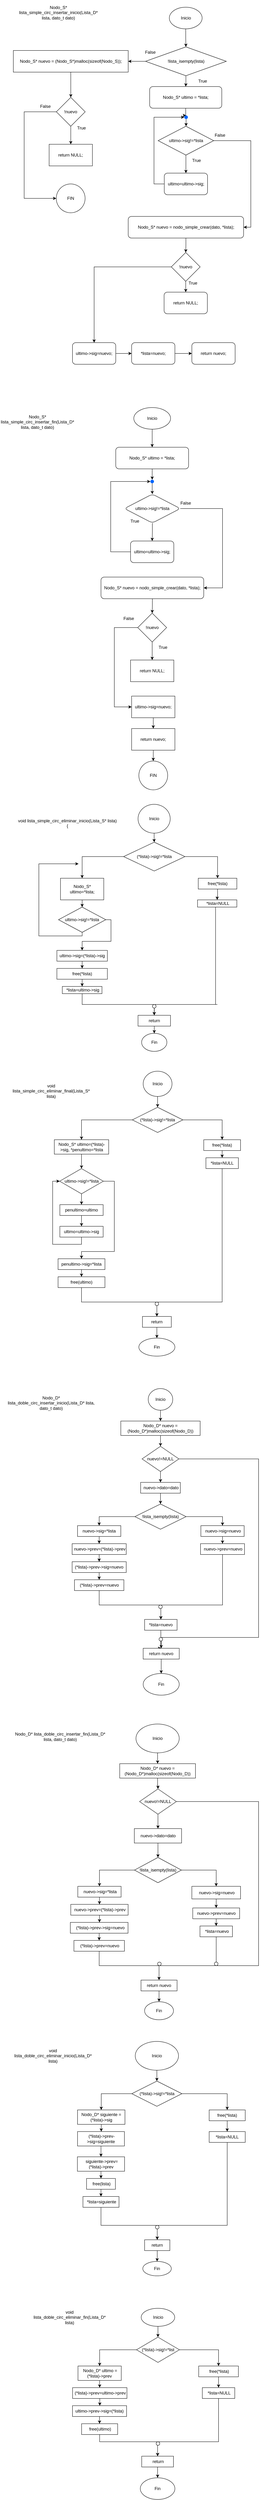 <mxfile version="26.0.14">
  <diagram name="Page-1" id="cGJSTHXzaGIy-OqqEJhi">
    <mxGraphModel dx="1388" dy="677" grid="1" gridSize="10" guides="1" tooltips="1" connect="1" arrows="1" fold="1" page="1" pageScale="1" pageWidth="850" pageHeight="1100" math="0" shadow="0">
      <root>
        <mxCell id="0" />
        <mxCell id="1" parent="0" />
        <mxCell id="L28zruEC3V3VE3ujbXbj-14" style="edgeStyle=orthogonalEdgeStyle;rounded=0;orthogonalLoop=1;jettySize=auto;html=1;" parent="1" source="L28zruEC3V3VE3ujbXbj-1" target="L28zruEC3V3VE3ujbXbj-2" edge="1">
          <mxGeometry relative="1" as="geometry" />
        </mxCell>
        <mxCell id="L28zruEC3V3VE3ujbXbj-1" value="Inicio" style="ellipse;whiteSpace=wrap;html=1;" parent="1" vertex="1">
          <mxGeometry x="472.5" y="50" width="91" height="60" as="geometry" />
        </mxCell>
        <mxCell id="L28zruEC3V3VE3ujbXbj-15" style="edgeStyle=orthogonalEdgeStyle;rounded=0;orthogonalLoop=1;jettySize=auto;html=1;" parent="1" source="L28zruEC3V3VE3ujbXbj-2" target="L28zruEC3V3VE3ujbXbj-3" edge="1">
          <mxGeometry relative="1" as="geometry" />
        </mxCell>
        <mxCell id="L28zruEC3V3VE3ujbXbj-31" value="" style="edgeStyle=orthogonalEdgeStyle;rounded=0;orthogonalLoop=1;jettySize=auto;html=1;" parent="1" source="L28zruEC3V3VE3ujbXbj-2" target="L28zruEC3V3VE3ujbXbj-30" edge="1">
          <mxGeometry relative="1" as="geometry" />
        </mxCell>
        <mxCell id="L28zruEC3V3VE3ujbXbj-2" value="!lista_isempty(lista)" style="rhombus;whiteSpace=wrap;html=1;" parent="1" vertex="1">
          <mxGeometry x="406.5" y="160" width="224" height="80" as="geometry" />
        </mxCell>
        <mxCell id="EPudLOtTgSkmCuxgEKr2-2" style="edgeStyle=orthogonalEdgeStyle;rounded=0;orthogonalLoop=1;jettySize=auto;html=1;entryX=0.5;entryY=0;entryDx=0;entryDy=0;" parent="1" source="L28zruEC3V3VE3ujbXbj-3" target="EPudLOtTgSkmCuxgEKr2-1" edge="1">
          <mxGeometry relative="1" as="geometry" />
        </mxCell>
        <mxCell id="L28zruEC3V3VE3ujbXbj-3" value="Nodo_S* ultimo = *lista;" style="rounded=1;whiteSpace=wrap;html=1;" parent="1" vertex="1">
          <mxGeometry x="418" y="270" width="200" height="60" as="geometry" />
        </mxCell>
        <mxCell id="L28zruEC3V3VE3ujbXbj-20" style="edgeStyle=orthogonalEdgeStyle;rounded=0;orthogonalLoop=1;jettySize=auto;html=1;entryX=0;entryY=0.5;entryDx=0;entryDy=0;exitX=0;exitY=0.5;exitDx=0;exitDy=0;" parent="1" source="L28zruEC3V3VE3ujbXbj-5" target="EPudLOtTgSkmCuxgEKr2-1" edge="1">
          <mxGeometry relative="1" as="geometry">
            <Array as="points">
              <mxPoint x="430" y="540" />
              <mxPoint x="430" y="355" />
            </Array>
          </mxGeometry>
        </mxCell>
        <mxCell id="L28zruEC3V3VE3ujbXbj-5" value="ultimo=ultimo-&amp;gt;sig;" style="rounded=1;whiteSpace=wrap;html=1;" parent="1" vertex="1">
          <mxGeometry x="458.5" y="510" width="120" height="60" as="geometry" />
        </mxCell>
        <mxCell id="L28zruEC3V3VE3ujbXbj-17" style="edgeStyle=orthogonalEdgeStyle;rounded=0;orthogonalLoop=1;jettySize=auto;html=1;" parent="1" source="L28zruEC3V3VE3ujbXbj-6" target="L28zruEC3V3VE3ujbXbj-5" edge="1">
          <mxGeometry relative="1" as="geometry" />
        </mxCell>
        <mxCell id="L28zruEC3V3VE3ujbXbj-21" style="edgeStyle=orthogonalEdgeStyle;rounded=0;orthogonalLoop=1;jettySize=auto;html=1;entryX=1;entryY=0.5;entryDx=0;entryDy=0;exitX=1;exitY=0.5;exitDx=0;exitDy=0;" parent="1" source="L28zruEC3V3VE3ujbXbj-6" target="L28zruEC3V3VE3ujbXbj-7" edge="1">
          <mxGeometry relative="1" as="geometry" />
        </mxCell>
        <mxCell id="L28zruEC3V3VE3ujbXbj-6" value="ultimo-&amp;gt;sig!=*lista" style="rhombus;whiteSpace=wrap;html=1;" parent="1" vertex="1">
          <mxGeometry x="441.5" y="380" width="154" height="80" as="geometry" />
        </mxCell>
        <mxCell id="L28zruEC3V3VE3ujbXbj-19" style="edgeStyle=orthogonalEdgeStyle;rounded=0;orthogonalLoop=1;jettySize=auto;html=1;" parent="1" source="L28zruEC3V3VE3ujbXbj-7" target="L28zruEC3V3VE3ujbXbj-8" edge="1">
          <mxGeometry relative="1" as="geometry" />
        </mxCell>
        <mxCell id="L28zruEC3V3VE3ujbXbj-7" value="Nodo_S* nuevo = nodo_simple_crear(dato, *lista);" style="rounded=1;whiteSpace=wrap;html=1;" parent="1" vertex="1">
          <mxGeometry x="358.5" y="630" width="320" height="60" as="geometry" />
        </mxCell>
        <mxCell id="L28zruEC3V3VE3ujbXbj-25" style="edgeStyle=orthogonalEdgeStyle;rounded=0;orthogonalLoop=1;jettySize=auto;html=1;" parent="1" source="L28zruEC3V3VE3ujbXbj-8" target="L28zruEC3V3VE3ujbXbj-9" edge="1">
          <mxGeometry relative="1" as="geometry" />
        </mxCell>
        <mxCell id="L28zruEC3V3VE3ujbXbj-27" style="edgeStyle=orthogonalEdgeStyle;rounded=0;orthogonalLoop=1;jettySize=auto;html=1;" parent="1" source="L28zruEC3V3VE3ujbXbj-8" target="L28zruEC3V3VE3ujbXbj-10" edge="1">
          <mxGeometry relative="1" as="geometry" />
        </mxCell>
        <mxCell id="L28zruEC3V3VE3ujbXbj-8" value="!nuevo" style="rhombus;whiteSpace=wrap;html=1;" parent="1" vertex="1">
          <mxGeometry x="478" y="730" width="80" height="80" as="geometry" />
        </mxCell>
        <mxCell id="L28zruEC3V3VE3ujbXbj-9" value="return NULL;" style="rounded=1;whiteSpace=wrap;html=1;" parent="1" vertex="1">
          <mxGeometry x="458" y="840" width="120" height="60" as="geometry" />
        </mxCell>
        <mxCell id="L28zruEC3V3VE3ujbXbj-42" style="edgeStyle=orthogonalEdgeStyle;rounded=0;orthogonalLoop=1;jettySize=auto;html=1;exitX=1;exitY=0.5;exitDx=0;exitDy=0;" parent="1" source="L28zruEC3V3VE3ujbXbj-10" target="L28zruEC3V3VE3ujbXbj-12" edge="1">
          <mxGeometry relative="1" as="geometry" />
        </mxCell>
        <mxCell id="L28zruEC3V3VE3ujbXbj-10" value="ultimo-&amp;gt;sig=nuevo;" style="rounded=1;whiteSpace=wrap;html=1;" parent="1" vertex="1">
          <mxGeometry x="204" y="980" width="120" height="60" as="geometry" />
        </mxCell>
        <mxCell id="L28zruEC3V3VE3ujbXbj-11" value="return nuevo;" style="rounded=1;whiteSpace=wrap;html=1;" parent="1" vertex="1">
          <mxGeometry x="535" y="980" width="120" height="60" as="geometry" />
        </mxCell>
        <mxCell id="L28zruEC3V3VE3ujbXbj-28" style="edgeStyle=orthogonalEdgeStyle;rounded=0;orthogonalLoop=1;jettySize=auto;html=1;" parent="1" source="L28zruEC3V3VE3ujbXbj-12" target="L28zruEC3V3VE3ujbXbj-11" edge="1">
          <mxGeometry relative="1" as="geometry" />
        </mxCell>
        <mxCell id="L28zruEC3V3VE3ujbXbj-12" value="*lista=nuevo;" style="rounded=1;whiteSpace=wrap;html=1;" parent="1" vertex="1">
          <mxGeometry x="368" y="980" width="120" height="60" as="geometry" />
        </mxCell>
        <mxCell id="EPudLOtTgSkmCuxgEKr2-5" style="edgeStyle=orthogonalEdgeStyle;rounded=0;orthogonalLoop=1;jettySize=auto;html=1;entryX=0.5;entryY=0;entryDx=0;entryDy=0;" parent="1" source="L28zruEC3V3VE3ujbXbj-13" target="EPudLOtTgSkmCuxgEKr2-4" edge="1">
          <mxGeometry relative="1" as="geometry" />
        </mxCell>
        <mxCell id="L28zruEC3V3VE3ujbXbj-13" value="Nodo_S* ultimo = *lista;" style="rounded=1;whiteSpace=wrap;html=1;" parent="1" vertex="1">
          <mxGeometry x="324" y="1270" width="202" height="60" as="geometry" />
        </mxCell>
        <mxCell id="L28zruEC3V3VE3ujbXbj-22" value="True" style="text;html=1;align=center;verticalAlign=middle;whiteSpace=wrap;rounded=0;" parent="1" vertex="1">
          <mxGeometry x="518" y="460" width="60" height="30" as="geometry" />
        </mxCell>
        <mxCell id="L28zruEC3V3VE3ujbXbj-23" value="False" style="text;html=1;align=center;verticalAlign=middle;whiteSpace=wrap;rounded=0;" parent="1" vertex="1">
          <mxGeometry x="583" y="390" width="60" height="30" as="geometry" />
        </mxCell>
        <mxCell id="L28zruEC3V3VE3ujbXbj-29" value="True" style="text;html=1;align=center;verticalAlign=middle;whiteSpace=wrap;rounded=0;" parent="1" vertex="1">
          <mxGeometry x="535" y="240" width="60" height="30" as="geometry" />
        </mxCell>
        <mxCell id="L28zruEC3V3VE3ujbXbj-34" value="" style="edgeStyle=orthogonalEdgeStyle;rounded=0;orthogonalLoop=1;jettySize=auto;html=1;" parent="1" source="L28zruEC3V3VE3ujbXbj-30" target="L28zruEC3V3VE3ujbXbj-33" edge="1">
          <mxGeometry relative="1" as="geometry" />
        </mxCell>
        <mxCell id="L28zruEC3V3VE3ujbXbj-30" value="Nodo_S* nuevo = (Nodo_S*)malloc(sizeof(Nodo_S));" style="whiteSpace=wrap;html=1;" parent="1" vertex="1">
          <mxGeometry x="40" y="170" width="318.5" height="60" as="geometry" />
        </mxCell>
        <mxCell id="L28zruEC3V3VE3ujbXbj-32" value="False" style="text;html=1;align=center;verticalAlign=middle;whiteSpace=wrap;rounded=0;" parent="1" vertex="1">
          <mxGeometry x="390" y="160" width="60" height="30" as="geometry" />
        </mxCell>
        <mxCell id="L28zruEC3V3VE3ujbXbj-36" value="" style="edgeStyle=orthogonalEdgeStyle;rounded=0;orthogonalLoop=1;jettySize=auto;html=1;" parent="1" source="L28zruEC3V3VE3ujbXbj-33" target="L28zruEC3V3VE3ujbXbj-35" edge="1">
          <mxGeometry relative="1" as="geometry" />
        </mxCell>
        <mxCell id="L28zruEC3V3VE3ujbXbj-38" style="edgeStyle=orthogonalEdgeStyle;rounded=0;orthogonalLoop=1;jettySize=auto;html=1;entryX=0;entryY=0.5;entryDx=0;entryDy=0;exitX=0;exitY=0.5;exitDx=0;exitDy=0;" parent="1" source="L28zruEC3V3VE3ujbXbj-33" target="L28zruEC3V3VE3ujbXbj-37" edge="1">
          <mxGeometry relative="1" as="geometry">
            <Array as="points">
              <mxPoint x="70" y="340" />
              <mxPoint x="70" y="580" />
            </Array>
          </mxGeometry>
        </mxCell>
        <mxCell id="L28zruEC3V3VE3ujbXbj-33" value="!nuevo" style="rhombus;whiteSpace=wrap;html=1;" parent="1" vertex="1">
          <mxGeometry x="159.25" y="300" width="80" height="80" as="geometry" />
        </mxCell>
        <mxCell id="L28zruEC3V3VE3ujbXbj-35" value="return NULL;" style="whiteSpace=wrap;html=1;" parent="1" vertex="1">
          <mxGeometry x="139.25" y="430" width="120" height="60" as="geometry" />
        </mxCell>
        <mxCell id="L28zruEC3V3VE3ujbXbj-37" value="FIN" style="ellipse;whiteSpace=wrap;html=1;aspect=fixed;" parent="1" vertex="1">
          <mxGeometry x="159" y="540" width="80" height="80" as="geometry" />
        </mxCell>
        <mxCell id="L28zruEC3V3VE3ujbXbj-39" value="False" style="text;html=1;align=center;verticalAlign=middle;whiteSpace=wrap;rounded=0;" parent="1" vertex="1">
          <mxGeometry x="99" y="310" width="60" height="30" as="geometry" />
        </mxCell>
        <mxCell id="L28zruEC3V3VE3ujbXbj-40" value="True" style="text;html=1;align=center;verticalAlign=middle;whiteSpace=wrap;rounded=0;" parent="1" vertex="1">
          <mxGeometry x="199" y="370" width="60" height="30" as="geometry" />
        </mxCell>
        <mxCell id="L28zruEC3V3VE3ujbXbj-45" style="edgeStyle=orthogonalEdgeStyle;rounded=0;orthogonalLoop=1;jettySize=auto;html=1;" parent="1" source="L28zruEC3V3VE3ujbXbj-43" target="L28zruEC3V3VE3ujbXbj-13" edge="1">
          <mxGeometry relative="1" as="geometry" />
        </mxCell>
        <mxCell id="L28zruEC3V3VE3ujbXbj-43" value="Inicio" style="ellipse;whiteSpace=wrap;html=1;" parent="1" vertex="1">
          <mxGeometry x="374" y="1160" width="102" height="60" as="geometry" />
        </mxCell>
        <mxCell id="L28zruEC3V3VE3ujbXbj-55" style="edgeStyle=orthogonalEdgeStyle;rounded=0;orthogonalLoop=1;jettySize=auto;html=1;entryX=0;entryY=0.5;entryDx=0;entryDy=0;exitX=0;exitY=0.5;exitDx=0;exitDy=0;" parent="1" source="L28zruEC3V3VE3ujbXbj-44" target="EPudLOtTgSkmCuxgEKr2-4" edge="1">
          <mxGeometry relative="1" as="geometry">
            <Array as="points">
              <mxPoint x="310" y="1560" />
              <mxPoint x="310" y="1365" />
            </Array>
          </mxGeometry>
        </mxCell>
        <mxCell id="L28zruEC3V3VE3ujbXbj-44" value="ultimo=ultimo-&amp;gt;sig;" style="rounded=1;whiteSpace=wrap;html=1;" parent="1" vertex="1">
          <mxGeometry x="365" y="1530" width="120" height="60" as="geometry" />
        </mxCell>
        <mxCell id="L28zruEC3V3VE3ujbXbj-57" style="edgeStyle=orthogonalEdgeStyle;rounded=0;orthogonalLoop=1;jettySize=auto;html=1;" parent="1" source="L28zruEC3V3VE3ujbXbj-47" target="L28zruEC3V3VE3ujbXbj-44" edge="1">
          <mxGeometry relative="1" as="geometry" />
        </mxCell>
        <mxCell id="L28zruEC3V3VE3ujbXbj-62" style="edgeStyle=orthogonalEdgeStyle;rounded=0;orthogonalLoop=1;jettySize=auto;html=1;entryX=1;entryY=0.5;entryDx=0;entryDy=0;exitX=1;exitY=0.5;exitDx=0;exitDy=0;" parent="1" source="L28zruEC3V3VE3ujbXbj-47" target="L28zruEC3V3VE3ujbXbj-54" edge="1">
          <mxGeometry relative="1" as="geometry">
            <Array as="points">
              <mxPoint x="620" y="1440" />
              <mxPoint x="620" y="1660" />
            </Array>
          </mxGeometry>
        </mxCell>
        <mxCell id="L28zruEC3V3VE3ujbXbj-47" value="ultimo-&amp;gt;sig!=*lista" style="rhombus;whiteSpace=wrap;html=1;rounded=1;" parent="1" vertex="1">
          <mxGeometry x="348" y="1400" width="155" height="80" as="geometry" />
        </mxCell>
        <mxCell id="L28zruEC3V3VE3ujbXbj-67" style="edgeStyle=orthogonalEdgeStyle;rounded=0;orthogonalLoop=1;jettySize=auto;html=1;entryX=0.5;entryY=0;entryDx=0;entryDy=0;" parent="1" source="L28zruEC3V3VE3ujbXbj-54" target="L28zruEC3V3VE3ujbXbj-63" edge="1">
          <mxGeometry relative="1" as="geometry" />
        </mxCell>
        <mxCell id="L28zruEC3V3VE3ujbXbj-54" value="Nodo_S* nuevo = nodo_simple_crear(dato, *lista);" style="rounded=1;whiteSpace=wrap;html=1;" parent="1" vertex="1">
          <mxGeometry x="283" y="1630" width="285" height="60" as="geometry" />
        </mxCell>
        <mxCell id="L28zruEC3V3VE3ujbXbj-60" value="True" style="text;html=1;align=center;verticalAlign=middle;whiteSpace=wrap;rounded=0;" parent="1" vertex="1">
          <mxGeometry x="346.5" y="1460" width="60" height="30" as="geometry" />
        </mxCell>
        <mxCell id="L28zruEC3V3VE3ujbXbj-61" value="False" style="text;html=1;align=center;verticalAlign=middle;whiteSpace=wrap;rounded=0;" parent="1" vertex="1">
          <mxGeometry x="488" y="1410" width="60" height="30" as="geometry" />
        </mxCell>
        <mxCell id="L28zruEC3V3VE3ujbXbj-65" value="" style="edgeStyle=orthogonalEdgeStyle;rounded=0;orthogonalLoop=1;jettySize=auto;html=1;" parent="1" source="L28zruEC3V3VE3ujbXbj-63" target="L28zruEC3V3VE3ujbXbj-64" edge="1">
          <mxGeometry relative="1" as="geometry" />
        </mxCell>
        <mxCell id="L28zruEC3V3VE3ujbXbj-74" style="edgeStyle=orthogonalEdgeStyle;rounded=0;orthogonalLoop=1;jettySize=auto;html=1;entryX=0;entryY=0.5;entryDx=0;entryDy=0;exitX=0;exitY=0.5;exitDx=0;exitDy=0;" parent="1" source="L28zruEC3V3VE3ujbXbj-63" target="L28zruEC3V3VE3ujbXbj-68" edge="1">
          <mxGeometry relative="1" as="geometry">
            <Array as="points">
              <mxPoint x="320" y="1770" />
              <mxPoint x="320" y="1990" />
            </Array>
          </mxGeometry>
        </mxCell>
        <mxCell id="L28zruEC3V3VE3ujbXbj-63" value="!nuevo" style="rhombus;whiteSpace=wrap;html=1;" parent="1" vertex="1">
          <mxGeometry x="385" y="1730" width="80" height="80" as="geometry" />
        </mxCell>
        <mxCell id="L28zruEC3V3VE3ujbXbj-64" value="return NULL;" style="whiteSpace=wrap;html=1;" parent="1" vertex="1">
          <mxGeometry x="365" y="1860" width="120" height="60" as="geometry" />
        </mxCell>
        <mxCell id="L28zruEC3V3VE3ujbXbj-66" value="True" style="text;html=1;align=center;verticalAlign=middle;whiteSpace=wrap;rounded=0;" parent="1" vertex="1">
          <mxGeometry x="425" y="1810" width="60" height="30" as="geometry" />
        </mxCell>
        <mxCell id="L28zruEC3V3VE3ujbXbj-76" value="" style="edgeStyle=orthogonalEdgeStyle;rounded=0;orthogonalLoop=1;jettySize=auto;html=1;" parent="1" source="L28zruEC3V3VE3ujbXbj-68" target="L28zruEC3V3VE3ujbXbj-75" edge="1">
          <mxGeometry relative="1" as="geometry" />
        </mxCell>
        <mxCell id="L28zruEC3V3VE3ujbXbj-68" value="ultimo-&amp;gt;sig=nuevo;" style="whiteSpace=wrap;html=1;" parent="1" vertex="1">
          <mxGeometry x="368" y="1960" width="120" height="60" as="geometry" />
        </mxCell>
        <mxCell id="L28zruEC3V3VE3ujbXbj-70" value="True" style="text;html=1;align=center;verticalAlign=middle;whiteSpace=wrap;rounded=0;" parent="1" vertex="1">
          <mxGeometry x="508" y="800" width="60" height="30" as="geometry" />
        </mxCell>
        <mxCell id="L28zruEC3V3VE3ujbXbj-78" value="" style="edgeStyle=orthogonalEdgeStyle;rounded=0;orthogonalLoop=1;jettySize=auto;html=1;" parent="1" source="L28zruEC3V3VE3ujbXbj-75" target="L28zruEC3V3VE3ujbXbj-77" edge="1">
          <mxGeometry relative="1" as="geometry" />
        </mxCell>
        <mxCell id="L28zruEC3V3VE3ujbXbj-75" value="return nuevo;" style="whiteSpace=wrap;html=1;" parent="1" vertex="1">
          <mxGeometry x="368" y="2050" width="120" height="60" as="geometry" />
        </mxCell>
        <mxCell id="L28zruEC3V3VE3ujbXbj-77" value="FIN" style="ellipse;whiteSpace=wrap;html=1;" parent="1" vertex="1">
          <mxGeometry x="388" y="2140" width="80" height="80" as="geometry" />
        </mxCell>
        <mxCell id="L28zruEC3V3VE3ujbXbj-79" value="False" style="text;html=1;align=center;verticalAlign=middle;whiteSpace=wrap;rounded=0;" parent="1" vertex="1">
          <mxGeometry x="330" y="1730" width="60" height="30" as="geometry" />
        </mxCell>
        <mxCell id="EPudLOtTgSkmCuxgEKr2-3" style="edgeStyle=orthogonalEdgeStyle;rounded=0;orthogonalLoop=1;jettySize=auto;html=1;" parent="1" source="EPudLOtTgSkmCuxgEKr2-1" target="L28zruEC3V3VE3ujbXbj-6" edge="1">
          <mxGeometry relative="1" as="geometry" />
        </mxCell>
        <mxCell id="EPudLOtTgSkmCuxgEKr2-1" value="" style="shape=ellipse;fillColor=#0065FF;strokeColor=none;html=1;sketch=0;" parent="1" vertex="1">
          <mxGeometry x="514" y="350" width="10" height="10" as="geometry" />
        </mxCell>
        <mxCell id="EPudLOtTgSkmCuxgEKr2-7" style="edgeStyle=orthogonalEdgeStyle;rounded=0;orthogonalLoop=1;jettySize=auto;html=1;" parent="1" source="EPudLOtTgSkmCuxgEKr2-4" target="L28zruEC3V3VE3ujbXbj-47" edge="1">
          <mxGeometry relative="1" as="geometry" />
        </mxCell>
        <mxCell id="EPudLOtTgSkmCuxgEKr2-4" value="" style="shape=ellipse;fillColor=#0065FF;strokeColor=none;html=1;sketch=0;" parent="1" vertex="1">
          <mxGeometry x="420" y="1360" width="10" height="10" as="geometry" />
        </mxCell>
        <mxCell id="2xG7XwDHWvTRsz9wQ-tg-6" value="" style="edgeStyle=orthogonalEdgeStyle;rounded=0;orthogonalLoop=1;jettySize=auto;html=1;" parent="1" source="2xG7XwDHWvTRsz9wQ-tg-2" target="2xG7XwDHWvTRsz9wQ-tg-5" edge="1">
          <mxGeometry relative="1" as="geometry" />
        </mxCell>
        <mxCell id="2xG7XwDHWvTRsz9wQ-tg-2" value="Inicio" style="ellipse;whiteSpace=wrap;html=1;" parent="1" vertex="1">
          <mxGeometry x="385.75" y="2260" width="89.25" height="80" as="geometry" />
        </mxCell>
        <mxCell id="2xG7XwDHWvTRsz9wQ-tg-4" value="&lt;div&gt;void lista_simple_circ_eliminar_inicio(Lista_S* lista) {&lt;/div&gt;&lt;div&gt;&lt;br&gt;&lt;/div&gt;" style="text;html=1;align=center;verticalAlign=middle;whiteSpace=wrap;rounded=0;" parent="1" vertex="1">
          <mxGeometry x="50" y="2305" width="280" height="30" as="geometry" />
        </mxCell>
        <mxCell id="2xG7XwDHWvTRsz9wQ-tg-8" style="edgeStyle=orthogonalEdgeStyle;rounded=0;orthogonalLoop=1;jettySize=auto;html=1;entryX=0.5;entryY=0;entryDx=0;entryDy=0;" parent="1" source="2xG7XwDHWvTRsz9wQ-tg-5" target="2xG7XwDHWvTRsz9wQ-tg-7" edge="1">
          <mxGeometry relative="1" as="geometry">
            <Array as="points">
              <mxPoint x="230.75" y="2405" />
            </Array>
          </mxGeometry>
        </mxCell>
        <mxCell id="2xG7XwDHWvTRsz9wQ-tg-19" style="edgeStyle=orthogonalEdgeStyle;rounded=0;orthogonalLoop=1;jettySize=auto;html=1;entryX=0.5;entryY=0;entryDx=0;entryDy=0;" parent="1" source="2xG7XwDHWvTRsz9wQ-tg-5" target="2xG7XwDHWvTRsz9wQ-tg-18" edge="1">
          <mxGeometry relative="1" as="geometry" />
        </mxCell>
        <mxCell id="2xG7XwDHWvTRsz9wQ-tg-5" value="(*lista)-&amp;gt;sig!=*lista" style="rhombus;whiteSpace=wrap;html=1;" parent="1" vertex="1">
          <mxGeometry x="345.75" y="2365" width="170" height="80" as="geometry" />
        </mxCell>
        <mxCell id="2xG7XwDHWvTRsz9wQ-tg-10" style="edgeStyle=orthogonalEdgeStyle;rounded=0;orthogonalLoop=1;jettySize=auto;html=1;entryX=0.5;entryY=0;entryDx=0;entryDy=0;" parent="1" source="2xG7XwDHWvTRsz9wQ-tg-7" target="2xG7XwDHWvTRsz9wQ-tg-9" edge="1">
          <mxGeometry relative="1" as="geometry" />
        </mxCell>
        <mxCell id="2xG7XwDHWvTRsz9wQ-tg-7" value="Nodo_S* ultimo=*lista;" style="rounded=0;whiteSpace=wrap;html=1;" parent="1" vertex="1">
          <mxGeometry x="170.75" y="2465" width="120" height="60" as="geometry" />
        </mxCell>
        <mxCell id="2xG7XwDHWvTRsz9wQ-tg-11" style="edgeStyle=orthogonalEdgeStyle;rounded=0;orthogonalLoop=1;jettySize=auto;html=1;" parent="1" source="2xG7XwDHWvTRsz9wQ-tg-9" edge="1">
          <mxGeometry relative="1" as="geometry">
            <mxPoint x="220.75" y="2425" as="targetPoint" />
            <Array as="points">
              <mxPoint x="230.75" y="2625" />
              <mxPoint x="110.75" y="2625" />
              <mxPoint x="110.75" y="2425" />
            </Array>
          </mxGeometry>
        </mxCell>
        <mxCell id="2xG7XwDHWvTRsz9wQ-tg-13" style="edgeStyle=orthogonalEdgeStyle;rounded=0;orthogonalLoop=1;jettySize=auto;html=1;entryX=0.5;entryY=0;entryDx=0;entryDy=0;" parent="1" source="2xG7XwDHWvTRsz9wQ-tg-9" target="2xG7XwDHWvTRsz9wQ-tg-12" edge="1">
          <mxGeometry relative="1" as="geometry">
            <Array as="points">
              <mxPoint x="310.75" y="2580" />
              <mxPoint x="310.75" y="2640" />
              <mxPoint x="230.75" y="2640" />
            </Array>
          </mxGeometry>
        </mxCell>
        <mxCell id="2xG7XwDHWvTRsz9wQ-tg-9" value="ultimo-&amp;gt;sig!=*lista" style="rhombus;whiteSpace=wrap;html=1;" parent="1" vertex="1">
          <mxGeometry x="165.25" y="2545" width="131" height="70" as="geometry" />
        </mxCell>
        <mxCell id="2xG7XwDHWvTRsz9wQ-tg-15" value="" style="edgeStyle=orthogonalEdgeStyle;rounded=0;orthogonalLoop=1;jettySize=auto;html=1;" parent="1" source="2xG7XwDHWvTRsz9wQ-tg-12" target="2xG7XwDHWvTRsz9wQ-tg-14" edge="1">
          <mxGeometry relative="1" as="geometry" />
        </mxCell>
        <mxCell id="2xG7XwDHWvTRsz9wQ-tg-12" value="ultimo-&amp;gt;sig=(*lista)-&amp;gt;sig" style="rounded=0;whiteSpace=wrap;html=1;" parent="1" vertex="1">
          <mxGeometry x="160.75" y="2665" width="140" height="30" as="geometry" />
        </mxCell>
        <mxCell id="2xG7XwDHWvTRsz9wQ-tg-17" value="" style="edgeStyle=orthogonalEdgeStyle;rounded=0;orthogonalLoop=1;jettySize=auto;html=1;" parent="1" source="2xG7XwDHWvTRsz9wQ-tg-14" target="2xG7XwDHWvTRsz9wQ-tg-16" edge="1">
          <mxGeometry relative="1" as="geometry" />
        </mxCell>
        <mxCell id="2xG7XwDHWvTRsz9wQ-tg-14" value="free(*lista)" style="rounded=0;whiteSpace=wrap;html=1;" parent="1" vertex="1">
          <mxGeometry x="160.75" y="2715" width="140" height="30" as="geometry" />
        </mxCell>
        <mxCell id="2xG7XwDHWvTRsz9wQ-tg-25" style="edgeStyle=orthogonalEdgeStyle;rounded=0;orthogonalLoop=1;jettySize=auto;html=1;" parent="1" source="2xG7XwDHWvTRsz9wQ-tg-16" target="2xG7XwDHWvTRsz9wQ-tg-23" edge="1">
          <mxGeometry relative="1" as="geometry">
            <Array as="points">
              <mxPoint x="230.75" y="2815" />
              <mxPoint x="430.75" y="2815" />
            </Array>
          </mxGeometry>
        </mxCell>
        <mxCell id="2xG7XwDHWvTRsz9wQ-tg-16" value="&amp;nbsp;*lista=ultimo-&amp;gt;sig" style="rounded=0;whiteSpace=wrap;html=1;" parent="1" vertex="1">
          <mxGeometry x="175.75" y="2765" width="110" height="20" as="geometry" />
        </mxCell>
        <mxCell id="2xG7XwDHWvTRsz9wQ-tg-22" value="" style="edgeStyle=orthogonalEdgeStyle;rounded=0;orthogonalLoop=1;jettySize=auto;html=1;" parent="1" source="2xG7XwDHWvTRsz9wQ-tg-18" target="2xG7XwDHWvTRsz9wQ-tg-20" edge="1">
          <mxGeometry relative="1" as="geometry" />
        </mxCell>
        <mxCell id="2xG7XwDHWvTRsz9wQ-tg-18" value="free(*lista)" style="rounded=0;whiteSpace=wrap;html=1;" parent="1" vertex="1">
          <mxGeometry x="552.75" y="2465" width="107" height="30" as="geometry" />
        </mxCell>
        <mxCell id="2xG7XwDHWvTRsz9wQ-tg-26" style="edgeStyle=orthogonalEdgeStyle;rounded=0;orthogonalLoop=1;jettySize=auto;html=1;entryX=0.5;entryY=0;entryDx=0;entryDy=0;" parent="1" source="Qs9QdDuu49WQdzA96kNj-1" target="2xG7XwDHWvTRsz9wQ-tg-23" edge="1">
          <mxGeometry relative="1" as="geometry">
            <mxPoint x="420.75" y="2865" as="targetPoint" />
            <Array as="points">
              <mxPoint x="605.75" y="2815" />
              <mxPoint x="430.75" y="2815" />
            </Array>
          </mxGeometry>
        </mxCell>
        <mxCell id="2xG7XwDHWvTRsz9wQ-tg-20" value="&amp;nbsp;*lista=NULL" style="rounded=0;whiteSpace=wrap;html=1;" parent="1" vertex="1">
          <mxGeometry x="550.75" y="2525" width="109" height="20" as="geometry" />
        </mxCell>
        <mxCell id="2xG7XwDHWvTRsz9wQ-tg-28" value="" style="edgeStyle=orthogonalEdgeStyle;rounded=0;orthogonalLoop=1;jettySize=auto;html=1;" parent="1" source="2xG7XwDHWvTRsz9wQ-tg-23" target="2xG7XwDHWvTRsz9wQ-tg-27" edge="1">
          <mxGeometry relative="1" as="geometry" />
        </mxCell>
        <mxCell id="2xG7XwDHWvTRsz9wQ-tg-23" value="return" style="rounded=0;whiteSpace=wrap;html=1;" parent="1" vertex="1">
          <mxGeometry x="385.75" y="2845" width="90" height="30" as="geometry" />
        </mxCell>
        <mxCell id="2xG7XwDHWvTRsz9wQ-tg-27" value="Fin" style="ellipse;whiteSpace=wrap;html=1;" parent="1" vertex="1">
          <mxGeometry x="395.75" y="2895" width="70" height="50" as="geometry" />
        </mxCell>
        <mxCell id="2xG7XwDHWvTRsz9wQ-tg-29" value="void lista_simple_circ_eliminar_final(Lista_S* lista)" style="text;html=1;align=center;verticalAlign=middle;whiteSpace=wrap;rounded=0;" parent="1" vertex="1">
          <mxGeometry x="114.5" y="3040" width="60" height="30" as="geometry" />
        </mxCell>
        <mxCell id="2xG7XwDHWvTRsz9wQ-tg-32" value="" style="edgeStyle=orthogonalEdgeStyle;rounded=0;orthogonalLoop=1;jettySize=auto;html=1;" parent="1" source="2xG7XwDHWvTRsz9wQ-tg-30" target="2xG7XwDHWvTRsz9wQ-tg-31" edge="1">
          <mxGeometry relative="1" as="geometry" />
        </mxCell>
        <mxCell id="2xG7XwDHWvTRsz9wQ-tg-30" value="Inicio" style="ellipse;whiteSpace=wrap;html=1;" parent="1" vertex="1">
          <mxGeometry x="400" y="3000" width="80" height="70" as="geometry" />
        </mxCell>
        <mxCell id="2xG7XwDHWvTRsz9wQ-tg-34" style="edgeStyle=orthogonalEdgeStyle;rounded=0;orthogonalLoop=1;jettySize=auto;html=1;entryX=0.5;entryY=0;entryDx=0;entryDy=0;" parent="1" source="2xG7XwDHWvTRsz9wQ-tg-31" target="2xG7XwDHWvTRsz9wQ-tg-33" edge="1">
          <mxGeometry relative="1" as="geometry" />
        </mxCell>
        <mxCell id="2xG7XwDHWvTRsz9wQ-tg-49" style="edgeStyle=orthogonalEdgeStyle;rounded=0;orthogonalLoop=1;jettySize=auto;html=1;entryX=0.5;entryY=0;entryDx=0;entryDy=0;" parent="1" source="2xG7XwDHWvTRsz9wQ-tg-31" target="2xG7XwDHWvTRsz9wQ-tg-46" edge="1">
          <mxGeometry relative="1" as="geometry" />
        </mxCell>
        <mxCell id="2xG7XwDHWvTRsz9wQ-tg-31" value="(*lista)-&amp;gt;sig!=*lista" style="rhombus;whiteSpace=wrap;html=1;" parent="1" vertex="1">
          <mxGeometry x="370" y="3100" width="140" height="70" as="geometry" />
        </mxCell>
        <mxCell id="2xG7XwDHWvTRsz9wQ-tg-36" value="" style="edgeStyle=orthogonalEdgeStyle;rounded=0;orthogonalLoop=1;jettySize=auto;html=1;" parent="1" source="2xG7XwDHWvTRsz9wQ-tg-33" target="2xG7XwDHWvTRsz9wQ-tg-35" edge="1">
          <mxGeometry relative="1" as="geometry" />
        </mxCell>
        <mxCell id="2xG7XwDHWvTRsz9wQ-tg-33" value="Nodo_S* ultimo=(*lista)-&amp;gt;sig, *penultimo=*lista" style="rounded=0;whiteSpace=wrap;html=1;" parent="1" vertex="1">
          <mxGeometry x="153.63" y="3190" width="150.75" height="40" as="geometry" />
        </mxCell>
        <mxCell id="2xG7XwDHWvTRsz9wQ-tg-38" value="" style="edgeStyle=orthogonalEdgeStyle;rounded=0;orthogonalLoop=1;jettySize=auto;html=1;" parent="1" source="2xG7XwDHWvTRsz9wQ-tg-35" target="2xG7XwDHWvTRsz9wQ-tg-37" edge="1">
          <mxGeometry relative="1" as="geometry" />
        </mxCell>
        <mxCell id="2xG7XwDHWvTRsz9wQ-tg-43" style="edgeStyle=orthogonalEdgeStyle;rounded=0;orthogonalLoop=1;jettySize=auto;html=1;entryX=0.5;entryY=0;entryDx=0;entryDy=0;" parent="1" source="2xG7XwDHWvTRsz9wQ-tg-35" target="2xG7XwDHWvTRsz9wQ-tg-42" edge="1">
          <mxGeometry relative="1" as="geometry">
            <Array as="points">
              <mxPoint x="320" y="3305" />
              <mxPoint x="320" y="3500" />
              <mxPoint x="229" y="3500" />
            </Array>
          </mxGeometry>
        </mxCell>
        <mxCell id="2xG7XwDHWvTRsz9wQ-tg-35" value="ultimo-&amp;gt;sig!=*lista" style="rhombus;whiteSpace=wrap;html=1;" parent="1" vertex="1">
          <mxGeometry x="168.5" y="3270" width="121" height="70" as="geometry" />
        </mxCell>
        <mxCell id="2xG7XwDHWvTRsz9wQ-tg-40" value="" style="edgeStyle=orthogonalEdgeStyle;rounded=0;orthogonalLoop=1;jettySize=auto;html=1;" parent="1" source="2xG7XwDHWvTRsz9wQ-tg-37" target="2xG7XwDHWvTRsz9wQ-tg-39" edge="1">
          <mxGeometry relative="1" as="geometry" />
        </mxCell>
        <mxCell id="2xG7XwDHWvTRsz9wQ-tg-37" value="penultimo=ultimo" style="rounded=0;whiteSpace=wrap;html=1;" parent="1" vertex="1">
          <mxGeometry x="169" y="3370" width="120" height="30" as="geometry" />
        </mxCell>
        <mxCell id="2xG7XwDHWvTRsz9wQ-tg-41" style="edgeStyle=orthogonalEdgeStyle;rounded=0;orthogonalLoop=1;jettySize=auto;html=1;entryX=0;entryY=0.5;entryDx=0;entryDy=0;" parent="1" source="2xG7XwDHWvTRsz9wQ-tg-39" target="2xG7XwDHWvTRsz9wQ-tg-35" edge="1">
          <mxGeometry relative="1" as="geometry">
            <Array as="points">
              <mxPoint x="229" y="3480" />
              <mxPoint x="149" y="3480" />
              <mxPoint x="149" y="3305" />
            </Array>
          </mxGeometry>
        </mxCell>
        <mxCell id="2xG7XwDHWvTRsz9wQ-tg-39" value="ultimo=ultimo-&amp;gt;sig" style="rounded=0;whiteSpace=wrap;html=1;" parent="1" vertex="1">
          <mxGeometry x="169" y="3430" width="120" height="30" as="geometry" />
        </mxCell>
        <mxCell id="2xG7XwDHWvTRsz9wQ-tg-45" value="" style="edgeStyle=orthogonalEdgeStyle;rounded=0;orthogonalLoop=1;jettySize=auto;html=1;" parent="1" source="2xG7XwDHWvTRsz9wQ-tg-42" target="2xG7XwDHWvTRsz9wQ-tg-44" edge="1">
          <mxGeometry relative="1" as="geometry" />
        </mxCell>
        <mxCell id="2xG7XwDHWvTRsz9wQ-tg-42" value="penultimo-&amp;gt;sig=*lista" style="rounded=0;whiteSpace=wrap;html=1;" parent="1" vertex="1">
          <mxGeometry x="164" y="3520" width="130" height="30" as="geometry" />
        </mxCell>
        <mxCell id="Qs9QdDuu49WQdzA96kNj-5" style="edgeStyle=orthogonalEdgeStyle;rounded=0;orthogonalLoop=1;jettySize=auto;html=1;entryX=0.5;entryY=0;entryDx=0;entryDy=0;" parent="1" source="2xG7XwDHWvTRsz9wQ-tg-44" target="2xG7XwDHWvTRsz9wQ-tg-52" edge="1">
          <mxGeometry relative="1" as="geometry">
            <Array as="points">
              <mxPoint x="229" y="3640" />
              <mxPoint x="438" y="3640" />
            </Array>
          </mxGeometry>
        </mxCell>
        <mxCell id="2xG7XwDHWvTRsz9wQ-tg-44" value="free(ultimo)" style="rounded=0;whiteSpace=wrap;html=1;" parent="1" vertex="1">
          <mxGeometry x="164" y="3570" width="130" height="30" as="geometry" />
        </mxCell>
        <mxCell id="2xG7XwDHWvTRsz9wQ-tg-51" value="" style="edgeStyle=orthogonalEdgeStyle;rounded=0;orthogonalLoop=1;jettySize=auto;html=1;" parent="1" source="2xG7XwDHWvTRsz9wQ-tg-46" target="2xG7XwDHWvTRsz9wQ-tg-50" edge="1">
          <mxGeometry relative="1" as="geometry" />
        </mxCell>
        <mxCell id="2xG7XwDHWvTRsz9wQ-tg-46" value="free(*lista)" style="rounded=0;whiteSpace=wrap;html=1;" parent="1" vertex="1">
          <mxGeometry x="568" y="3190" width="102" height="30" as="geometry" />
        </mxCell>
        <mxCell id="2xG7XwDHWvTRsz9wQ-tg-54" style="edgeStyle=orthogonalEdgeStyle;rounded=0;orthogonalLoop=1;jettySize=auto;html=1;entryX=0.5;entryY=0;entryDx=0;entryDy=0;" parent="1" source="2xG7XwDHWvTRsz9wQ-tg-50" target="2xG7XwDHWvTRsz9wQ-tg-52" edge="1">
          <mxGeometry relative="1" as="geometry">
            <Array as="points">
              <mxPoint x="619" y="3640" />
              <mxPoint x="438" y="3640" />
            </Array>
          </mxGeometry>
        </mxCell>
        <mxCell id="2xG7XwDHWvTRsz9wQ-tg-50" value="*lista=NULL" style="rounded=0;whiteSpace=wrap;html=1;" parent="1" vertex="1">
          <mxGeometry x="574" y="3240" width="90" height="30" as="geometry" />
        </mxCell>
        <mxCell id="2xG7XwDHWvTRsz9wQ-tg-56" value="" style="edgeStyle=orthogonalEdgeStyle;rounded=0;orthogonalLoop=1;jettySize=auto;html=1;" parent="1" source="2xG7XwDHWvTRsz9wQ-tg-52" target="2xG7XwDHWvTRsz9wQ-tg-55" edge="1">
          <mxGeometry relative="1" as="geometry" />
        </mxCell>
        <mxCell id="2xG7XwDHWvTRsz9wQ-tg-52" value="return" style="rounded=0;whiteSpace=wrap;html=1;" parent="1" vertex="1">
          <mxGeometry x="398" y="3680" width="80" height="30" as="geometry" />
        </mxCell>
        <mxCell id="2xG7XwDHWvTRsz9wQ-tg-55" value="Fin" style="ellipse;whiteSpace=wrap;html=1;" parent="1" vertex="1">
          <mxGeometry x="388" y="3740" width="100" height="50" as="geometry" />
        </mxCell>
        <mxCell id="2xG7XwDHWvTRsz9wQ-tg-60" value="" style="edgeStyle=orthogonalEdgeStyle;rounded=0;orthogonalLoop=1;jettySize=auto;html=1;" parent="1" source="2xG7XwDHWvTRsz9wQ-tg-57" target="2xG7XwDHWvTRsz9wQ-tg-59" edge="1">
          <mxGeometry relative="1" as="geometry" />
        </mxCell>
        <mxCell id="2xG7XwDHWvTRsz9wQ-tg-57" value="Inicio" style="ellipse;whiteSpace=wrap;html=1;" parent="1" vertex="1">
          <mxGeometry x="414" y="3880" width="68" height="60" as="geometry" />
        </mxCell>
        <mxCell id="2xG7XwDHWvTRsz9wQ-tg-58" value="Nodo_D* lista_doble_circ_insertar_inicio(Lista_D* lista, dato_t dato)" style="text;html=1;align=center;verticalAlign=middle;whiteSpace=wrap;rounded=0;" parent="1" vertex="1">
          <mxGeometry x="20" y="3890" width="250" height="60" as="geometry" />
        </mxCell>
        <mxCell id="2xG7XwDHWvTRsz9wQ-tg-62" value="" style="edgeStyle=orthogonalEdgeStyle;rounded=0;orthogonalLoop=1;jettySize=auto;html=1;" parent="1" source="2xG7XwDHWvTRsz9wQ-tg-59" target="2xG7XwDHWvTRsz9wQ-tg-61" edge="1">
          <mxGeometry relative="1" as="geometry" />
        </mxCell>
        <mxCell id="2xG7XwDHWvTRsz9wQ-tg-59" value="Nodo_D* nuevo = (Nodo_D*)malloc(sizeof(Nodo_D))" style="rounded=0;whiteSpace=wrap;html=1;" parent="1" vertex="1">
          <mxGeometry x="338" y="3970" width="220" height="40" as="geometry" />
        </mxCell>
        <mxCell id="2xG7XwDHWvTRsz9wQ-tg-65" value="" style="edgeStyle=orthogonalEdgeStyle;rounded=0;orthogonalLoop=1;jettySize=auto;html=1;" parent="1" source="2xG7XwDHWvTRsz9wQ-tg-61" target="2xG7XwDHWvTRsz9wQ-tg-64" edge="1">
          <mxGeometry relative="1" as="geometry" />
        </mxCell>
        <mxCell id="2xG7XwDHWvTRsz9wQ-tg-90" style="edgeStyle=orthogonalEdgeStyle;rounded=0;orthogonalLoop=1;jettySize=auto;html=1;entryX=0.5;entryY=0;entryDx=0;entryDy=0;" parent="1" source="2xG7XwDHWvTRsz9wQ-tg-61" target="2xG7XwDHWvTRsz9wQ-tg-89" edge="1">
          <mxGeometry relative="1" as="geometry">
            <Array as="points">
              <mxPoint x="720" y="4075" />
              <mxPoint x="720" y="4570" />
              <mxPoint x="449" y="4570" />
              <mxPoint x="449" y="4620" />
            </Array>
          </mxGeometry>
        </mxCell>
        <mxCell id="2xG7XwDHWvTRsz9wQ-tg-61" value="nuevo!=NULL" style="rhombus;whiteSpace=wrap;html=1;" parent="1" vertex="1">
          <mxGeometry x="397" y="4040" width="102" height="70" as="geometry" />
        </mxCell>
        <mxCell id="2xG7XwDHWvTRsz9wQ-tg-67" value="" style="edgeStyle=orthogonalEdgeStyle;rounded=0;orthogonalLoop=1;jettySize=auto;html=1;" parent="1" source="2xG7XwDHWvTRsz9wQ-tg-64" target="2xG7XwDHWvTRsz9wQ-tg-66" edge="1">
          <mxGeometry relative="1" as="geometry" />
        </mxCell>
        <mxCell id="2xG7XwDHWvTRsz9wQ-tg-64" value="&amp;nbsp;nuevo-&amp;gt;dato=dato" style="rounded=0;whiteSpace=wrap;html=1;" parent="1" vertex="1">
          <mxGeometry x="393" y="4140" width="110" height="30" as="geometry" />
        </mxCell>
        <mxCell id="2xG7XwDHWvTRsz9wQ-tg-69" value="" style="edgeStyle=orthogonalEdgeStyle;rounded=0;orthogonalLoop=1;jettySize=auto;html=1;" parent="1" source="2xG7XwDHWvTRsz9wQ-tg-66" target="2xG7XwDHWvTRsz9wQ-tg-68" edge="1">
          <mxGeometry relative="1" as="geometry">
            <Array as="points">
              <mxPoint x="278" y="4235" />
            </Array>
          </mxGeometry>
        </mxCell>
        <mxCell id="2xG7XwDHWvTRsz9wQ-tg-81" value="" style="edgeStyle=orthogonalEdgeStyle;rounded=0;orthogonalLoop=1;jettySize=auto;html=1;" parent="1" source="2xG7XwDHWvTRsz9wQ-tg-66" target="2xG7XwDHWvTRsz9wQ-tg-78" edge="1">
          <mxGeometry relative="1" as="geometry">
            <Array as="points">
              <mxPoint x="620" y="4235" />
            </Array>
          </mxGeometry>
        </mxCell>
        <mxCell id="2xG7XwDHWvTRsz9wQ-tg-66" value="!lista_isempty(lista)" style="rhombus;whiteSpace=wrap;html=1;" parent="1" vertex="1">
          <mxGeometry x="377" y="4200" width="142" height="70" as="geometry" />
        </mxCell>
        <mxCell id="2xG7XwDHWvTRsz9wQ-tg-71" value="" style="edgeStyle=orthogonalEdgeStyle;rounded=0;orthogonalLoop=1;jettySize=auto;html=1;" parent="1" source="2xG7XwDHWvTRsz9wQ-tg-68" target="2xG7XwDHWvTRsz9wQ-tg-70" edge="1">
          <mxGeometry relative="1" as="geometry" />
        </mxCell>
        <mxCell id="2xG7XwDHWvTRsz9wQ-tg-68" value="nuevo-&amp;gt;sig=*lista" style="rounded=0;whiteSpace=wrap;html=1;" parent="1" vertex="1">
          <mxGeometry x="218" y="4260" width="120" height="30" as="geometry" />
        </mxCell>
        <mxCell id="2xG7XwDHWvTRsz9wQ-tg-73" value="" style="edgeStyle=orthogonalEdgeStyle;rounded=0;orthogonalLoop=1;jettySize=auto;html=1;" parent="1" source="2xG7XwDHWvTRsz9wQ-tg-70" target="2xG7XwDHWvTRsz9wQ-tg-72" edge="1">
          <mxGeometry relative="1" as="geometry" />
        </mxCell>
        <mxCell id="2xG7XwDHWvTRsz9wQ-tg-70" value="&amp;nbsp;nuevo-&amp;gt;prev=(*lista)-&amp;gt;prev" style="rounded=0;whiteSpace=wrap;html=1;" parent="1" vertex="1">
          <mxGeometry x="203" y="4310" width="150" height="30" as="geometry" />
        </mxCell>
        <mxCell id="2xG7XwDHWvTRsz9wQ-tg-75" value="" style="edgeStyle=orthogonalEdgeStyle;rounded=0;orthogonalLoop=1;jettySize=auto;html=1;" parent="1" source="2xG7XwDHWvTRsz9wQ-tg-72" target="2xG7XwDHWvTRsz9wQ-tg-74" edge="1">
          <mxGeometry relative="1" as="geometry" />
        </mxCell>
        <mxCell id="2xG7XwDHWvTRsz9wQ-tg-72" value="(*lista)-&amp;gt;prev-&amp;gt;sig=nuevo" style="rounded=0;whiteSpace=wrap;html=1;" parent="1" vertex="1">
          <mxGeometry x="203" y="4360" width="150" height="30" as="geometry" />
        </mxCell>
        <mxCell id="2xG7XwDHWvTRsz9wQ-tg-86" style="edgeStyle=orthogonalEdgeStyle;rounded=0;orthogonalLoop=1;jettySize=auto;html=1;" parent="1" source="2xG7XwDHWvTRsz9wQ-tg-74" target="2xG7XwDHWvTRsz9wQ-tg-82" edge="1">
          <mxGeometry relative="1" as="geometry">
            <Array as="points">
              <mxPoint x="278" y="4480" />
              <mxPoint x="449" y="4480" />
            </Array>
          </mxGeometry>
        </mxCell>
        <mxCell id="2xG7XwDHWvTRsz9wQ-tg-74" value="(*lista)-&amp;gt;prev=nuevo" style="rounded=0;whiteSpace=wrap;html=1;" parent="1" vertex="1">
          <mxGeometry x="209.5" y="4410" width="137" height="30" as="geometry" />
        </mxCell>
        <mxCell id="2xG7XwDHWvTRsz9wQ-tg-80" value="" style="edgeStyle=orthogonalEdgeStyle;rounded=0;orthogonalLoop=1;jettySize=auto;html=1;" parent="1" source="2xG7XwDHWvTRsz9wQ-tg-78" target="2xG7XwDHWvTRsz9wQ-tg-79" edge="1">
          <mxGeometry relative="1" as="geometry" />
        </mxCell>
        <mxCell id="2xG7XwDHWvTRsz9wQ-tg-78" value="&amp;nbsp;nuevo-&amp;gt;sig=nuevo" style="rounded=0;whiteSpace=wrap;html=1;" parent="1" vertex="1">
          <mxGeometry x="560" y="4260" width="120" height="30" as="geometry" />
        </mxCell>
        <mxCell id="2xG7XwDHWvTRsz9wQ-tg-87" style="edgeStyle=orthogonalEdgeStyle;rounded=0;orthogonalLoop=1;jettySize=auto;html=1;entryX=0.5;entryY=0;entryDx=0;entryDy=0;" parent="1" source="Qs9QdDuu49WQdzA96kNj-6" target="2xG7XwDHWvTRsz9wQ-tg-82" edge="1">
          <mxGeometry relative="1" as="geometry">
            <Array as="points">
              <mxPoint x="620" y="4480" />
              <mxPoint x="449" y="4480" />
            </Array>
          </mxGeometry>
        </mxCell>
        <mxCell id="2xG7XwDHWvTRsz9wQ-tg-79" value="&amp;nbsp;nuevo-&amp;gt;prev=nuevo" style="rounded=0;whiteSpace=wrap;html=1;" parent="1" vertex="1">
          <mxGeometry x="559" y="4310" width="122" height="30" as="geometry" />
        </mxCell>
        <mxCell id="2xG7XwDHWvTRsz9wQ-tg-93" value="" style="edgeStyle=orthogonalEdgeStyle;rounded=0;orthogonalLoop=1;jettySize=auto;html=1;" parent="1" source="Qs9QdDuu49WQdzA96kNj-16" edge="1">
          <mxGeometry relative="1" as="geometry">
            <mxPoint x="450" y="4600" as="targetPoint" />
            <Array as="points">
              <mxPoint x="449" y="4600" />
            </Array>
          </mxGeometry>
        </mxCell>
        <mxCell id="2xG7XwDHWvTRsz9wQ-tg-82" value="*lista=nuevo" style="rounded=0;whiteSpace=wrap;html=1;" parent="1" vertex="1">
          <mxGeometry x="404" y="4520" width="90" height="30" as="geometry" />
        </mxCell>
        <mxCell id="2xG7XwDHWvTRsz9wQ-tg-92" value="" style="edgeStyle=orthogonalEdgeStyle;rounded=0;orthogonalLoop=1;jettySize=auto;html=1;" parent="1" source="2xG7XwDHWvTRsz9wQ-tg-89" target="2xG7XwDHWvTRsz9wQ-tg-91" edge="1">
          <mxGeometry relative="1" as="geometry" />
        </mxCell>
        <mxCell id="2xG7XwDHWvTRsz9wQ-tg-89" value="return nuevo" style="rounded=0;whiteSpace=wrap;html=1;" parent="1" vertex="1">
          <mxGeometry x="400" y="4600" width="100" height="30" as="geometry" />
        </mxCell>
        <mxCell id="2xG7XwDHWvTRsz9wQ-tg-91" value="Fin" style="ellipse;whiteSpace=wrap;html=1;" parent="1" vertex="1">
          <mxGeometry x="400" y="4670" width="100" height="60" as="geometry" />
        </mxCell>
        <mxCell id="2xG7XwDHWvTRsz9wQ-tg-97" value="" style="edgeStyle=orthogonalEdgeStyle;rounded=0;orthogonalLoop=1;jettySize=auto;html=1;" parent="1" source="2xG7XwDHWvTRsz9wQ-tg-94" target="2xG7XwDHWvTRsz9wQ-tg-96" edge="1">
          <mxGeometry relative="1" as="geometry" />
        </mxCell>
        <mxCell id="2xG7XwDHWvTRsz9wQ-tg-94" value="Inicio" style="ellipse;whiteSpace=wrap;html=1;" parent="1" vertex="1">
          <mxGeometry x="380" y="4810" width="120" height="80" as="geometry" />
        </mxCell>
        <mxCell id="2xG7XwDHWvTRsz9wQ-tg-95" value="Nodo_D* lista_doble_circ_insertar_fin(Lista_D* lista, dato_t dato)" style="text;html=1;align=center;verticalAlign=middle;whiteSpace=wrap;rounded=0;" parent="1" vertex="1">
          <mxGeometry x="40" y="4830" width="260" height="30" as="geometry" />
        </mxCell>
        <mxCell id="2xG7XwDHWvTRsz9wQ-tg-99" value="" style="edgeStyle=orthogonalEdgeStyle;rounded=0;orthogonalLoop=1;jettySize=auto;html=1;" parent="1" source="2xG7XwDHWvTRsz9wQ-tg-96" target="2xG7XwDHWvTRsz9wQ-tg-98" edge="1">
          <mxGeometry relative="1" as="geometry" />
        </mxCell>
        <mxCell id="2xG7XwDHWvTRsz9wQ-tg-96" value="Nodo_D* nuevo = (Nodo_D*)malloc(sizeof(Nodo_D))" style="rounded=0;whiteSpace=wrap;html=1;" parent="1" vertex="1">
          <mxGeometry x="335" y="4920" width="210" height="40" as="geometry" />
        </mxCell>
        <mxCell id="2xG7XwDHWvTRsz9wQ-tg-102" value="" style="edgeStyle=orthogonalEdgeStyle;rounded=0;orthogonalLoop=1;jettySize=auto;html=1;" parent="1" source="2xG7XwDHWvTRsz9wQ-tg-98" target="2xG7XwDHWvTRsz9wQ-tg-101" edge="1">
          <mxGeometry relative="1" as="geometry" />
        </mxCell>
        <mxCell id="2xG7XwDHWvTRsz9wQ-tg-98" value="nuevo!=NULL" style="rhombus;whiteSpace=wrap;html=1;" parent="1" vertex="1">
          <mxGeometry x="390" y="4990" width="102" height="70" as="geometry" />
        </mxCell>
        <mxCell id="2xG7XwDHWvTRsz9wQ-tg-104" value="" style="edgeStyle=orthogonalEdgeStyle;rounded=0;orthogonalLoop=1;jettySize=auto;html=1;" parent="1" source="2xG7XwDHWvTRsz9wQ-tg-101" target="2xG7XwDHWvTRsz9wQ-tg-103" edge="1">
          <mxGeometry relative="1" as="geometry" />
        </mxCell>
        <mxCell id="2xG7XwDHWvTRsz9wQ-tg-101" value="nuevo-&amp;gt;dato=dato" style="rounded=0;whiteSpace=wrap;html=1;" parent="1" vertex="1">
          <mxGeometry x="375.5" y="5100" width="131" height="40" as="geometry" />
        </mxCell>
        <mxCell id="2xG7XwDHWvTRsz9wQ-tg-106" value="" style="edgeStyle=orthogonalEdgeStyle;rounded=0;orthogonalLoop=1;jettySize=auto;html=1;" parent="1" source="2xG7XwDHWvTRsz9wQ-tg-103" target="2xG7XwDHWvTRsz9wQ-tg-105" edge="1">
          <mxGeometry relative="1" as="geometry" />
        </mxCell>
        <mxCell id="2xG7XwDHWvTRsz9wQ-tg-115" style="edgeStyle=orthogonalEdgeStyle;rounded=0;orthogonalLoop=1;jettySize=auto;html=1;entryX=0.5;entryY=0;entryDx=0;entryDy=0;" parent="1" source="2xG7XwDHWvTRsz9wQ-tg-103" target="2xG7XwDHWvTRsz9wQ-tg-114" edge="1">
          <mxGeometry relative="1" as="geometry" />
        </mxCell>
        <mxCell id="2xG7XwDHWvTRsz9wQ-tg-103" value="!lista_isempty(lista)" style="rhombus;whiteSpace=wrap;html=1;" parent="1" vertex="1">
          <mxGeometry x="376" y="5180" width="130" height="70" as="geometry" />
        </mxCell>
        <mxCell id="2xG7XwDHWvTRsz9wQ-tg-108" value="" style="edgeStyle=orthogonalEdgeStyle;rounded=0;orthogonalLoop=1;jettySize=auto;html=1;" parent="1" source="2xG7XwDHWvTRsz9wQ-tg-105" target="2xG7XwDHWvTRsz9wQ-tg-107" edge="1">
          <mxGeometry relative="1" as="geometry" />
        </mxCell>
        <mxCell id="2xG7XwDHWvTRsz9wQ-tg-105" value="&amp;nbsp;nuevo-&amp;gt;sig=*lista" style="rounded=0;whiteSpace=wrap;html=1;" parent="1" vertex="1">
          <mxGeometry x="218.75" y="5260" width="120" height="30" as="geometry" />
        </mxCell>
        <mxCell id="2xG7XwDHWvTRsz9wQ-tg-110" value="" style="edgeStyle=orthogonalEdgeStyle;rounded=0;orthogonalLoop=1;jettySize=auto;html=1;" parent="1" source="2xG7XwDHWvTRsz9wQ-tg-107" target="2xG7XwDHWvTRsz9wQ-tg-109" edge="1">
          <mxGeometry relative="1" as="geometry" />
        </mxCell>
        <mxCell id="2xG7XwDHWvTRsz9wQ-tg-107" value="&amp;nbsp;nuevo-&amp;gt;prev=(*lista)-&amp;gt;prev" style="rounded=0;whiteSpace=wrap;html=1;" parent="1" vertex="1">
          <mxGeometry x="199.25" y="5310" width="159" height="30" as="geometry" />
        </mxCell>
        <mxCell id="2xG7XwDHWvTRsz9wQ-tg-113" value="" style="edgeStyle=orthogonalEdgeStyle;rounded=0;orthogonalLoop=1;jettySize=auto;html=1;" parent="1" source="2xG7XwDHWvTRsz9wQ-tg-109" target="2xG7XwDHWvTRsz9wQ-tg-111" edge="1">
          <mxGeometry relative="1" as="geometry" />
        </mxCell>
        <mxCell id="2xG7XwDHWvTRsz9wQ-tg-109" value="&amp;nbsp; (*lista)-&amp;gt;prev-&amp;gt;sig=nuevo" style="rounded=0;whiteSpace=wrap;html=1;" parent="1" vertex="1">
          <mxGeometry x="198" y="5360" width="160" height="30" as="geometry" />
        </mxCell>
        <mxCell id="2xG7XwDHWvTRsz9wQ-tg-121" style="edgeStyle=orthogonalEdgeStyle;rounded=0;orthogonalLoop=1;jettySize=auto;html=1;entryX=0.5;entryY=0;entryDx=0;entryDy=0;" parent="1" source="2xG7XwDHWvTRsz9wQ-tg-111" target="2xG7XwDHWvTRsz9wQ-tg-120" edge="1">
          <mxGeometry relative="1" as="geometry">
            <Array as="points">
              <mxPoint x="278" y="5480" />
              <mxPoint x="444" y="5480" />
            </Array>
          </mxGeometry>
        </mxCell>
        <mxCell id="2xG7XwDHWvTRsz9wQ-tg-111" value="&amp;nbsp;(*lista)-&amp;gt;prev=nuevo" style="rounded=0;whiteSpace=wrap;html=1;" parent="1" vertex="1">
          <mxGeometry x="208" y="5410" width="140" height="30" as="geometry" />
        </mxCell>
        <mxCell id="2xG7XwDHWvTRsz9wQ-tg-117" value="" style="edgeStyle=orthogonalEdgeStyle;rounded=0;orthogonalLoop=1;jettySize=auto;html=1;" parent="1" source="2xG7XwDHWvTRsz9wQ-tg-114" target="2xG7XwDHWvTRsz9wQ-tg-116" edge="1">
          <mxGeometry relative="1" as="geometry" />
        </mxCell>
        <mxCell id="2xG7XwDHWvTRsz9wQ-tg-114" value="&amp;nbsp;nuevo-&amp;gt;sig=nuevo" style="rounded=0;whiteSpace=wrap;html=1;" parent="1" vertex="1">
          <mxGeometry x="535" y="5260" width="135" height="35" as="geometry" />
        </mxCell>
        <mxCell id="2xG7XwDHWvTRsz9wQ-tg-119" value="" style="edgeStyle=orthogonalEdgeStyle;rounded=0;orthogonalLoop=1;jettySize=auto;html=1;" parent="1" source="2xG7XwDHWvTRsz9wQ-tg-116" target="2xG7XwDHWvTRsz9wQ-tg-118" edge="1">
          <mxGeometry relative="1" as="geometry" />
        </mxCell>
        <mxCell id="2xG7XwDHWvTRsz9wQ-tg-116" value="nuevo-&amp;gt;prev=nuevo" style="rounded=0;whiteSpace=wrap;html=1;" parent="1" vertex="1">
          <mxGeometry x="537.5" y="5320" width="130" height="30" as="geometry" />
        </mxCell>
        <mxCell id="2xG7XwDHWvTRsz9wQ-tg-118" value="&amp;nbsp;*lista=nuevo" style="rounded=0;whiteSpace=wrap;html=1;" parent="1" vertex="1">
          <mxGeometry x="557.5" y="5370" width="90" height="30" as="geometry" />
        </mxCell>
        <mxCell id="2xG7XwDHWvTRsz9wQ-tg-126" value="" style="edgeStyle=orthogonalEdgeStyle;rounded=0;orthogonalLoop=1;jettySize=auto;html=1;" parent="1" source="2xG7XwDHWvTRsz9wQ-tg-120" target="2xG7XwDHWvTRsz9wQ-tg-125" edge="1">
          <mxGeometry relative="1" as="geometry" />
        </mxCell>
        <mxCell id="2xG7XwDHWvTRsz9wQ-tg-120" value="return nuevo" style="rounded=0;whiteSpace=wrap;html=1;" parent="1" vertex="1">
          <mxGeometry x="394" y="5520" width="100" height="30" as="geometry" />
        </mxCell>
        <mxCell id="2xG7XwDHWvTRsz9wQ-tg-125" value="Fin" style="ellipse;whiteSpace=wrap;html=1;" parent="1" vertex="1">
          <mxGeometry x="404" y="5580" width="80" height="50" as="geometry" />
        </mxCell>
        <mxCell id="2xG7XwDHWvTRsz9wQ-tg-130" value="" style="edgeStyle=orthogonalEdgeStyle;rounded=0;orthogonalLoop=1;jettySize=auto;html=1;" parent="1" source="2xG7XwDHWvTRsz9wQ-tg-127" target="2xG7XwDHWvTRsz9wQ-tg-129" edge="1">
          <mxGeometry relative="1" as="geometry" />
        </mxCell>
        <mxCell id="2xG7XwDHWvTRsz9wQ-tg-127" value="Inicio" style="ellipse;whiteSpace=wrap;html=1;" parent="1" vertex="1">
          <mxGeometry x="378" y="5690" width="120" height="80" as="geometry" />
        </mxCell>
        <mxCell id="2xG7XwDHWvTRsz9wQ-tg-128" value="void lista_doble_circ_eliminar_inicio(Lista_D* lista)" style="text;html=1;align=center;verticalAlign=middle;whiteSpace=wrap;rounded=0;" parent="1" vertex="1">
          <mxGeometry x="50" y="5715" width="200" height="30" as="geometry" />
        </mxCell>
        <mxCell id="2xG7XwDHWvTRsz9wQ-tg-132" style="edgeStyle=orthogonalEdgeStyle;rounded=0;orthogonalLoop=1;jettySize=auto;html=1;entryX=0.5;entryY=0;entryDx=0;entryDy=0;" parent="1" source="2xG7XwDHWvTRsz9wQ-tg-129" target="2xG7XwDHWvTRsz9wQ-tg-131" edge="1">
          <mxGeometry relative="1" as="geometry" />
        </mxCell>
        <mxCell id="2xG7XwDHWvTRsz9wQ-tg-143" style="edgeStyle=orthogonalEdgeStyle;rounded=0;orthogonalLoop=1;jettySize=auto;html=1;entryX=0.5;entryY=0;entryDx=0;entryDy=0;" parent="1" source="2xG7XwDHWvTRsz9wQ-tg-129" target="2xG7XwDHWvTRsz9wQ-tg-141" edge="1">
          <mxGeometry relative="1" as="geometry" />
        </mxCell>
        <mxCell id="2xG7XwDHWvTRsz9wQ-tg-129" value="(*lista)-&amp;gt;sig!=*lista" style="rhombus;whiteSpace=wrap;html=1;" parent="1" vertex="1">
          <mxGeometry x="368.5" y="5800" width="139" height="70" as="geometry" />
        </mxCell>
        <mxCell id="2xG7XwDHWvTRsz9wQ-tg-134" value="" style="edgeStyle=orthogonalEdgeStyle;rounded=0;orthogonalLoop=1;jettySize=auto;html=1;" parent="1" source="2xG7XwDHWvTRsz9wQ-tg-131" target="2xG7XwDHWvTRsz9wQ-tg-133" edge="1">
          <mxGeometry relative="1" as="geometry" />
        </mxCell>
        <mxCell id="2xG7XwDHWvTRsz9wQ-tg-131" value="Nodo_D* siguiente = (*lista)-&amp;gt;sig" style="rounded=0;whiteSpace=wrap;html=1;" parent="1" vertex="1">
          <mxGeometry x="218" y="5880" width="131.5" height="40" as="geometry" />
        </mxCell>
        <mxCell id="2xG7XwDHWvTRsz9wQ-tg-136" value="" style="edgeStyle=orthogonalEdgeStyle;rounded=0;orthogonalLoop=1;jettySize=auto;html=1;" parent="1" source="2xG7XwDHWvTRsz9wQ-tg-133" target="2xG7XwDHWvTRsz9wQ-tg-135" edge="1">
          <mxGeometry relative="1" as="geometry" />
        </mxCell>
        <mxCell id="2xG7XwDHWvTRsz9wQ-tg-133" value="&amp;nbsp;(*lista)-&amp;gt;prev-&amp;gt;sig=siguiente" style="rounded=0;whiteSpace=wrap;html=1;" parent="1" vertex="1">
          <mxGeometry x="218" y="5940" width="130" height="40" as="geometry" />
        </mxCell>
        <mxCell id="2xG7XwDHWvTRsz9wQ-tg-138" value="" style="edgeStyle=orthogonalEdgeStyle;rounded=0;orthogonalLoop=1;jettySize=auto;html=1;" parent="1" source="2xG7XwDHWvTRsz9wQ-tg-135" target="2xG7XwDHWvTRsz9wQ-tg-137" edge="1">
          <mxGeometry relative="1" as="geometry" />
        </mxCell>
        <mxCell id="2xG7XwDHWvTRsz9wQ-tg-135" value="&amp;nbsp;siguiente-&amp;gt;prev=(*lista)-&amp;gt;prev" style="rounded=0;whiteSpace=wrap;html=1;" parent="1" vertex="1">
          <mxGeometry x="217.63" y="6010" width="130.75" height="40" as="geometry" />
        </mxCell>
        <mxCell id="2xG7XwDHWvTRsz9wQ-tg-140" value="" style="edgeStyle=orthogonalEdgeStyle;rounded=0;orthogonalLoop=1;jettySize=auto;html=1;" parent="1" source="2xG7XwDHWvTRsz9wQ-tg-137" target="2xG7XwDHWvTRsz9wQ-tg-139" edge="1">
          <mxGeometry relative="1" as="geometry" />
        </mxCell>
        <mxCell id="2xG7XwDHWvTRsz9wQ-tg-137" value="&amp;nbsp;free(lista)" style="rounded=0;whiteSpace=wrap;html=1;" parent="1" vertex="1">
          <mxGeometry x="243" y="6070" width="80" height="30" as="geometry" />
        </mxCell>
        <mxCell id="2xG7XwDHWvTRsz9wQ-tg-149" style="edgeStyle=orthogonalEdgeStyle;rounded=0;orthogonalLoop=1;jettySize=auto;html=1;entryX=0.5;entryY=0;entryDx=0;entryDy=0;" parent="1" source="Qs9QdDuu49WQdzA96kNj-10" target="2xG7XwDHWvTRsz9wQ-tg-145" edge="1">
          <mxGeometry relative="1" as="geometry">
            <Array as="points">
              <mxPoint x="283" y="6200" />
              <mxPoint x="439" y="6200" />
            </Array>
          </mxGeometry>
        </mxCell>
        <mxCell id="2xG7XwDHWvTRsz9wQ-tg-139" value="&amp;nbsp;*lista=siguiente" style="rounded=0;whiteSpace=wrap;html=1;" parent="1" vertex="1">
          <mxGeometry x="233" y="6120" width="100" height="30" as="geometry" />
        </mxCell>
        <mxCell id="2xG7XwDHWvTRsz9wQ-tg-144" style="edgeStyle=orthogonalEdgeStyle;rounded=0;orthogonalLoop=1;jettySize=auto;html=1;entryX=0.5;entryY=0;entryDx=0;entryDy=0;" parent="1" source="2xG7XwDHWvTRsz9wQ-tg-141" target="2xG7XwDHWvTRsz9wQ-tg-142" edge="1">
          <mxGeometry relative="1" as="geometry" />
        </mxCell>
        <mxCell id="2xG7XwDHWvTRsz9wQ-tg-141" value="free(*lista)" style="rounded=0;whiteSpace=wrap;html=1;" parent="1" vertex="1">
          <mxGeometry x="583" y="5880" width="100" height="30" as="geometry" />
        </mxCell>
        <mxCell id="2xG7XwDHWvTRsz9wQ-tg-150" style="edgeStyle=orthogonalEdgeStyle;rounded=0;orthogonalLoop=1;jettySize=auto;html=1;entryX=0.5;entryY=0;entryDx=0;entryDy=0;" parent="1" source="2xG7XwDHWvTRsz9wQ-tg-142" target="2xG7XwDHWvTRsz9wQ-tg-145" edge="1">
          <mxGeometry relative="1" as="geometry">
            <mxPoint x="440" y="6230" as="targetPoint" />
            <Array as="points">
              <mxPoint x="633" y="6200" />
              <mxPoint x="439" y="6200" />
            </Array>
          </mxGeometry>
        </mxCell>
        <mxCell id="2xG7XwDHWvTRsz9wQ-tg-142" value="*lista=NULL" style="rounded=0;whiteSpace=wrap;html=1;" parent="1" vertex="1">
          <mxGeometry x="583" y="5940" width="100" height="30" as="geometry" />
        </mxCell>
        <mxCell id="2xG7XwDHWvTRsz9wQ-tg-152" value="" style="edgeStyle=orthogonalEdgeStyle;rounded=0;orthogonalLoop=1;jettySize=auto;html=1;" parent="1" source="2xG7XwDHWvTRsz9wQ-tg-145" target="2xG7XwDHWvTRsz9wQ-tg-151" edge="1">
          <mxGeometry relative="1" as="geometry" />
        </mxCell>
        <mxCell id="2xG7XwDHWvTRsz9wQ-tg-145" value="return" style="rounded=0;whiteSpace=wrap;html=1;" parent="1" vertex="1">
          <mxGeometry x="404" y="6240" width="70" height="30" as="geometry" />
        </mxCell>
        <mxCell id="2xG7XwDHWvTRsz9wQ-tg-151" value="Fin" style="ellipse;whiteSpace=wrap;html=1;" parent="1" vertex="1">
          <mxGeometry x="399" y="6300" width="79" height="40" as="geometry" />
        </mxCell>
        <mxCell id="2xG7XwDHWvTRsz9wQ-tg-156" value="" style="edgeStyle=orthogonalEdgeStyle;rounded=0;orthogonalLoop=1;jettySize=auto;html=1;" parent="1" source="2xG7XwDHWvTRsz9wQ-tg-153" target="2xG7XwDHWvTRsz9wQ-tg-155" edge="1">
          <mxGeometry relative="1" as="geometry" />
        </mxCell>
        <mxCell id="2xG7XwDHWvTRsz9wQ-tg-153" value="Inicio" style="ellipse;whiteSpace=wrap;html=1;" parent="1" vertex="1">
          <mxGeometry x="394.5" y="6430" width="93" height="50" as="geometry" />
        </mxCell>
        <mxCell id="2xG7XwDHWvTRsz9wQ-tg-154" value="void lista_doble_circ_eliminar_fin(Lista_D* lista)" style="text;html=1;align=center;verticalAlign=middle;whiteSpace=wrap;rounded=0;" parent="1" vertex="1">
          <mxGeometry x="85.5" y="6435" width="220" height="40" as="geometry" />
        </mxCell>
        <mxCell id="2xG7XwDHWvTRsz9wQ-tg-158" style="edgeStyle=orthogonalEdgeStyle;rounded=0;orthogonalLoop=1;jettySize=auto;html=1;entryX=0.5;entryY=0;entryDx=0;entryDy=0;" parent="1" source="2xG7XwDHWvTRsz9wQ-tg-155" target="2xG7XwDHWvTRsz9wQ-tg-157" edge="1">
          <mxGeometry relative="1" as="geometry" />
        </mxCell>
        <mxCell id="2xG7XwDHWvTRsz9wQ-tg-166" style="edgeStyle=orthogonalEdgeStyle;rounded=0;orthogonalLoop=1;jettySize=auto;html=1;entryX=0.5;entryY=0;entryDx=0;entryDy=0;" parent="1" source="2xG7XwDHWvTRsz9wQ-tg-155" target="2xG7XwDHWvTRsz9wQ-tg-165" edge="1">
          <mxGeometry relative="1" as="geometry" />
        </mxCell>
        <mxCell id="2xG7XwDHWvTRsz9wQ-tg-155" value="(*lista)-&amp;gt;sig!=*list" style="rhombus;whiteSpace=wrap;html=1;" parent="1" vertex="1">
          <mxGeometry x="381.5" y="6510" width="119" height="70" as="geometry" />
        </mxCell>
        <mxCell id="2xG7XwDHWvTRsz9wQ-tg-160" value="" style="edgeStyle=orthogonalEdgeStyle;rounded=0;orthogonalLoop=1;jettySize=auto;html=1;" parent="1" source="2xG7XwDHWvTRsz9wQ-tg-157" target="2xG7XwDHWvTRsz9wQ-tg-159" edge="1">
          <mxGeometry relative="1" as="geometry" />
        </mxCell>
        <mxCell id="2xG7XwDHWvTRsz9wQ-tg-157" value="&amp;nbsp;Nodo_D* ultimo = (*lista)-&amp;gt;prev" style="rounded=0;whiteSpace=wrap;html=1;" parent="1" vertex="1">
          <mxGeometry x="219.25" y="6590" width="120" height="40" as="geometry" />
        </mxCell>
        <mxCell id="2xG7XwDHWvTRsz9wQ-tg-162" value="" style="edgeStyle=orthogonalEdgeStyle;rounded=0;orthogonalLoop=1;jettySize=auto;html=1;" parent="1" source="2xG7XwDHWvTRsz9wQ-tg-159" target="2xG7XwDHWvTRsz9wQ-tg-161" edge="1">
          <mxGeometry relative="1" as="geometry" />
        </mxCell>
        <mxCell id="2xG7XwDHWvTRsz9wQ-tg-159" value="&amp;nbsp;(*lista)-&amp;gt;prev=ultimo-&amp;gt;prev" style="rounded=0;whiteSpace=wrap;html=1;" parent="1" vertex="1">
          <mxGeometry x="204.25" y="6650" width="150.75" height="30" as="geometry" />
        </mxCell>
        <mxCell id="2xG7XwDHWvTRsz9wQ-tg-164" value="" style="edgeStyle=orthogonalEdgeStyle;rounded=0;orthogonalLoop=1;jettySize=auto;html=1;" parent="1" source="2xG7XwDHWvTRsz9wQ-tg-161" target="2xG7XwDHWvTRsz9wQ-tg-163" edge="1">
          <mxGeometry relative="1" as="geometry" />
        </mxCell>
        <mxCell id="2xG7XwDHWvTRsz9wQ-tg-161" value="ultimo-&amp;gt;prev-&amp;gt;sig=(*lista)" style="rounded=0;whiteSpace=wrap;html=1;" parent="1" vertex="1">
          <mxGeometry x="204" y="6700" width="150" height="30" as="geometry" />
        </mxCell>
        <mxCell id="2xG7XwDHWvTRsz9wQ-tg-174" style="edgeStyle=orthogonalEdgeStyle;rounded=0;orthogonalLoop=1;jettySize=auto;html=1;entryX=0.5;entryY=0;entryDx=0;entryDy=0;" parent="1" source="2xG7XwDHWvTRsz9wQ-tg-163" target="2xG7XwDHWvTRsz9wQ-tg-170" edge="1">
          <mxGeometry relative="1" as="geometry">
            <Array as="points">
              <mxPoint x="279" y="6800" />
              <mxPoint x="440" y="6800" />
            </Array>
          </mxGeometry>
        </mxCell>
        <mxCell id="2xG7XwDHWvTRsz9wQ-tg-163" value="&amp;nbsp;free(ultimo)" style="rounded=0;whiteSpace=wrap;html=1;" parent="1" vertex="1">
          <mxGeometry x="229.25" y="6750" width="100" height="30" as="geometry" />
        </mxCell>
        <mxCell id="2xG7XwDHWvTRsz9wQ-tg-169" value="" style="edgeStyle=orthogonalEdgeStyle;rounded=0;orthogonalLoop=1;jettySize=auto;html=1;" parent="1" source="2xG7XwDHWvTRsz9wQ-tg-165" target="2xG7XwDHWvTRsz9wQ-tg-168" edge="1">
          <mxGeometry relative="1" as="geometry" />
        </mxCell>
        <mxCell id="2xG7XwDHWvTRsz9wQ-tg-165" value="&amp;nbsp;free(*lista)" style="rounded=0;whiteSpace=wrap;html=1;" parent="1" vertex="1">
          <mxGeometry x="554" y="6590" width="110" height="30" as="geometry" />
        </mxCell>
        <mxCell id="2xG7XwDHWvTRsz9wQ-tg-176" style="edgeStyle=orthogonalEdgeStyle;rounded=0;orthogonalLoop=1;jettySize=auto;html=1;" parent="1" target="2xG7XwDHWvTRsz9wQ-tg-170" edge="1">
          <mxGeometry relative="1" as="geometry">
            <Array as="points">
              <mxPoint x="609" y="6800" />
              <mxPoint x="440" y="6800" />
            </Array>
            <mxPoint x="440" y="6800" as="sourcePoint" />
          </mxGeometry>
        </mxCell>
        <mxCell id="2xG7XwDHWvTRsz9wQ-tg-168" value="&amp;nbsp;*lista=NULL" style="rounded=0;whiteSpace=wrap;html=1;" parent="1" vertex="1">
          <mxGeometry x="564" y="6650" width="90" height="30" as="geometry" />
        </mxCell>
        <mxCell id="2xG7XwDHWvTRsz9wQ-tg-177" value="" style="edgeStyle=orthogonalEdgeStyle;rounded=0;orthogonalLoop=1;jettySize=auto;html=1;" parent="1" source="2xG7XwDHWvTRsz9wQ-tg-170" target="2xG7XwDHWvTRsz9wQ-tg-173" edge="1">
          <mxGeometry relative="1" as="geometry" />
        </mxCell>
        <mxCell id="2xG7XwDHWvTRsz9wQ-tg-170" value="&amp;nbsp;return" style="rounded=0;whiteSpace=wrap;html=1;" parent="1" vertex="1">
          <mxGeometry x="396" y="6840" width="88" height="30" as="geometry" />
        </mxCell>
        <mxCell id="2xG7XwDHWvTRsz9wQ-tg-173" value="Fin" style="ellipse;whiteSpace=wrap;html=1;" parent="1" vertex="1">
          <mxGeometry x="392" y="6900" width="96" height="60" as="geometry" />
        </mxCell>
        <mxCell id="Qs9QdDuu49WQdzA96kNj-2" value="" style="edgeStyle=orthogonalEdgeStyle;rounded=0;orthogonalLoop=1;jettySize=auto;html=1;entryX=0.5;entryY=0;entryDx=0;entryDy=0;" parent="1" source="2xG7XwDHWvTRsz9wQ-tg-20" target="2xG7XwDHWvTRsz9wQ-tg-23" edge="1">
          <mxGeometry relative="1" as="geometry">
            <mxPoint x="430.75" y="2845" as="targetPoint" />
            <Array as="points">
              <mxPoint x="600.75" y="2815" />
              <mxPoint x="430.75" y="2815" />
            </Array>
            <mxPoint x="605.75" y="2545" as="sourcePoint" />
          </mxGeometry>
        </mxCell>
        <mxCell id="Qs9QdDuu49WQdzA96kNj-1" value="" style="ellipse;whiteSpace=wrap;html=1;aspect=fixed;" parent="1" vertex="1">
          <mxGeometry x="425.75" y="2815" width="10" height="10" as="geometry" />
        </mxCell>
        <mxCell id="Qs9QdDuu49WQdzA96kNj-3" value="" style="ellipse;whiteSpace=wrap;html=1;aspect=fixed;" parent="1" vertex="1">
          <mxGeometry x="433" y="3640" width="10" height="10" as="geometry" />
        </mxCell>
        <mxCell id="Qs9QdDuu49WQdzA96kNj-7" value="" style="edgeStyle=orthogonalEdgeStyle;rounded=0;orthogonalLoop=1;jettySize=auto;html=1;entryX=0.5;entryY=0;entryDx=0;entryDy=0;" parent="1" source="2xG7XwDHWvTRsz9wQ-tg-79" target="2xG7XwDHWvTRsz9wQ-tg-82" edge="1">
          <mxGeometry relative="1" as="geometry">
            <Array as="points">
              <mxPoint x="620" y="4480" />
              <mxPoint x="449" y="4480" />
            </Array>
            <mxPoint x="620" y="4340" as="sourcePoint" />
            <mxPoint x="449" y="4520" as="targetPoint" />
          </mxGeometry>
        </mxCell>
        <mxCell id="Qs9QdDuu49WQdzA96kNj-6" value="" style="ellipse;whiteSpace=wrap;html=1;aspect=fixed;" parent="1" vertex="1">
          <mxGeometry x="443" y="4480" width="10" height="10" as="geometry" />
        </mxCell>
        <mxCell id="Qs9QdDuu49WQdzA96kNj-9" value="" style="edgeStyle=orthogonalEdgeStyle;rounded=0;orthogonalLoop=1;jettySize=auto;html=1;entryX=0.5;entryY=0;entryDx=0;entryDy=0;" parent="1" source="2xG7XwDHWvTRsz9wQ-tg-118" target="Qs9QdDuu49WQdzA96kNj-8" edge="1">
          <mxGeometry relative="1" as="geometry">
            <Array as="points">
              <mxPoint x="603" y="5480" />
              <mxPoint x="445" y="5480" />
            </Array>
            <mxPoint x="602" y="5400" as="sourcePoint" />
            <mxPoint x="444" y="5520" as="targetPoint" />
          </mxGeometry>
        </mxCell>
        <mxCell id="Qs9QdDuu49WQdzA96kNj-8" value="" style="ellipse;whiteSpace=wrap;html=1;aspect=fixed;" parent="1" vertex="1">
          <mxGeometry x="440" y="5470" width="10" height="10" as="geometry" />
        </mxCell>
        <mxCell id="Qs9QdDuu49WQdzA96kNj-11" value="" style="edgeStyle=orthogonalEdgeStyle;rounded=0;orthogonalLoop=1;jettySize=auto;html=1;entryX=0.5;entryY=0;entryDx=0;entryDy=0;" parent="1" source="2xG7XwDHWvTRsz9wQ-tg-139" target="2xG7XwDHWvTRsz9wQ-tg-145" edge="1">
          <mxGeometry relative="1" as="geometry">
            <Array as="points">
              <mxPoint x="283" y="6200" />
              <mxPoint x="439" y="6200" />
            </Array>
            <mxPoint x="283" y="6150" as="sourcePoint" />
            <mxPoint x="439" y="6240" as="targetPoint" />
          </mxGeometry>
        </mxCell>
        <mxCell id="Qs9QdDuu49WQdzA96kNj-10" value="" style="ellipse;whiteSpace=wrap;html=1;aspect=fixed;" parent="1" vertex="1">
          <mxGeometry x="434" y="6200" width="10" height="10" as="geometry" />
        </mxCell>
        <mxCell id="Qs9QdDuu49WQdzA96kNj-13" value="" style="edgeStyle=orthogonalEdgeStyle;rounded=0;orthogonalLoop=1;jettySize=auto;html=1;entryX=0.5;entryY=0;entryDx=0;entryDy=0;" parent="1" source="2xG7XwDHWvTRsz9wQ-tg-168" target="2xG7XwDHWvTRsz9wQ-tg-170" edge="1">
          <mxGeometry relative="1" as="geometry">
            <Array as="points">
              <mxPoint x="609" y="6800" />
              <mxPoint x="440" y="6800" />
            </Array>
            <mxPoint x="609" y="6680" as="sourcePoint" />
            <mxPoint x="440" y="6840" as="targetPoint" />
          </mxGeometry>
        </mxCell>
        <mxCell id="Qs9QdDuu49WQdzA96kNj-12" value="" style="ellipse;whiteSpace=wrap;html=1;aspect=fixed;" parent="1" vertex="1">
          <mxGeometry x="436" y="6800" width="10" height="10" as="geometry" />
        </mxCell>
        <mxCell id="Qs9QdDuu49WQdzA96kNj-15" value="" style="edgeStyle=orthogonalEdgeStyle;rounded=0;orthogonalLoop=1;jettySize=auto;html=1;entryX=0.5;entryY=0;entryDx=0;entryDy=0;" parent="1" source="2xG7XwDHWvTRsz9wQ-tg-98" target="Qs9QdDuu49WQdzA96kNj-14" edge="1">
          <mxGeometry relative="1" as="geometry">
            <Array as="points">
              <mxPoint x="720" y="5025" />
              <mxPoint x="720" y="5480" />
              <mxPoint x="603" y="5480" />
            </Array>
            <mxPoint x="492" y="5025" as="sourcePoint" />
            <mxPoint x="444" y="5520" as="targetPoint" />
          </mxGeometry>
        </mxCell>
        <mxCell id="Qs9QdDuu49WQdzA96kNj-14" value="" style="ellipse;whiteSpace=wrap;html=1;aspect=fixed;" parent="1" vertex="1">
          <mxGeometry x="597.5" y="5470" width="10" height="10" as="geometry" />
        </mxCell>
        <mxCell id="Qs9QdDuu49WQdzA96kNj-17" value="" style="edgeStyle=orthogonalEdgeStyle;rounded=0;orthogonalLoop=1;jettySize=auto;html=1;entryX=0.5;entryY=0;entryDx=0;entryDy=0;" parent="1" source="2xG7XwDHWvTRsz9wQ-tg-82" target="2xG7XwDHWvTRsz9wQ-tg-89" edge="1">
          <mxGeometry relative="1" as="geometry">
            <mxPoint x="449" y="4550" as="sourcePoint" />
            <mxPoint x="450" y="4600" as="targetPoint" />
          </mxGeometry>
        </mxCell>
        <mxCell id="Qs9QdDuu49WQdzA96kNj-16" value="" style="ellipse;whiteSpace=wrap;html=1;aspect=fixed;" parent="1" vertex="1">
          <mxGeometry x="444" y="4570" width="10" height="10" as="geometry" />
        </mxCell>
        <mxCell id="uR5P7tEC1GpxmAnXu5zd-1" value="Nodo_S* lista_simple_circ_insertar_inicio(Lista_D* lista, dato_t dato)" style="text;html=1;align=center;verticalAlign=middle;whiteSpace=wrap;rounded=0;" vertex="1" parent="1">
          <mxGeometry x="60" y="30" width="210" height="70" as="geometry" />
        </mxCell>
        <mxCell id="uR5P7tEC1GpxmAnXu5zd-2" value="Nodo_S* lista_simple_circ_insertar_fin(Lista_D* lista, dato_t dato)" style="text;html=1;align=center;verticalAlign=middle;whiteSpace=wrap;rounded=0;" vertex="1" parent="1">
          <mxGeometry x="3.5" y="1130" width="206" height="140" as="geometry" />
        </mxCell>
      </root>
    </mxGraphModel>
  </diagram>
</mxfile>
